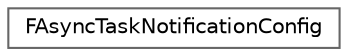 digraph "Graphical Class Hierarchy"
{
 // INTERACTIVE_SVG=YES
 // LATEX_PDF_SIZE
  bgcolor="transparent";
  edge [fontname=Helvetica,fontsize=10,labelfontname=Helvetica,labelfontsize=10];
  node [fontname=Helvetica,fontsize=10,shape=box,height=0.2,width=0.4];
  rankdir="LR";
  Node0 [id="Node000000",label="FAsyncTaskNotificationConfig",height=0.2,width=0.4,color="grey40", fillcolor="white", style="filled",URL="$d8/ddc/structFAsyncTaskNotificationConfig.html",tooltip="Configuration data for initializing an asynchronous task notification."];
}

